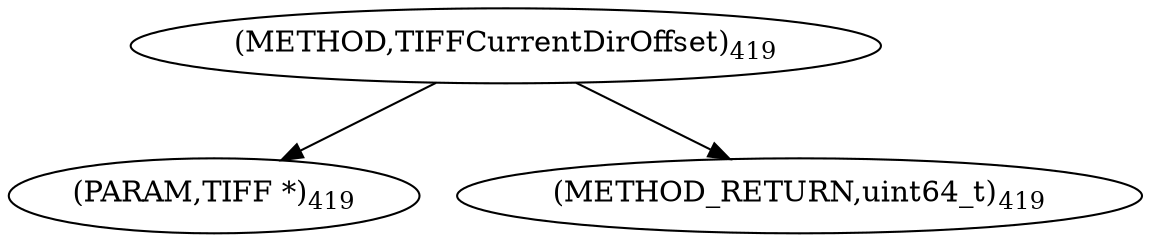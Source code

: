 digraph "TIFFCurrentDirOffset" {  
"8739" [label = <(METHOD,TIFFCurrentDirOffset)<SUB>419</SUB>> ]
"8740" [label = <(PARAM,TIFF *)<SUB>419</SUB>> ]
"8741" [label = <(METHOD_RETURN,uint64_t)<SUB>419</SUB>> ]
  "8739" -> "8740" 
  "8739" -> "8741" 
}
